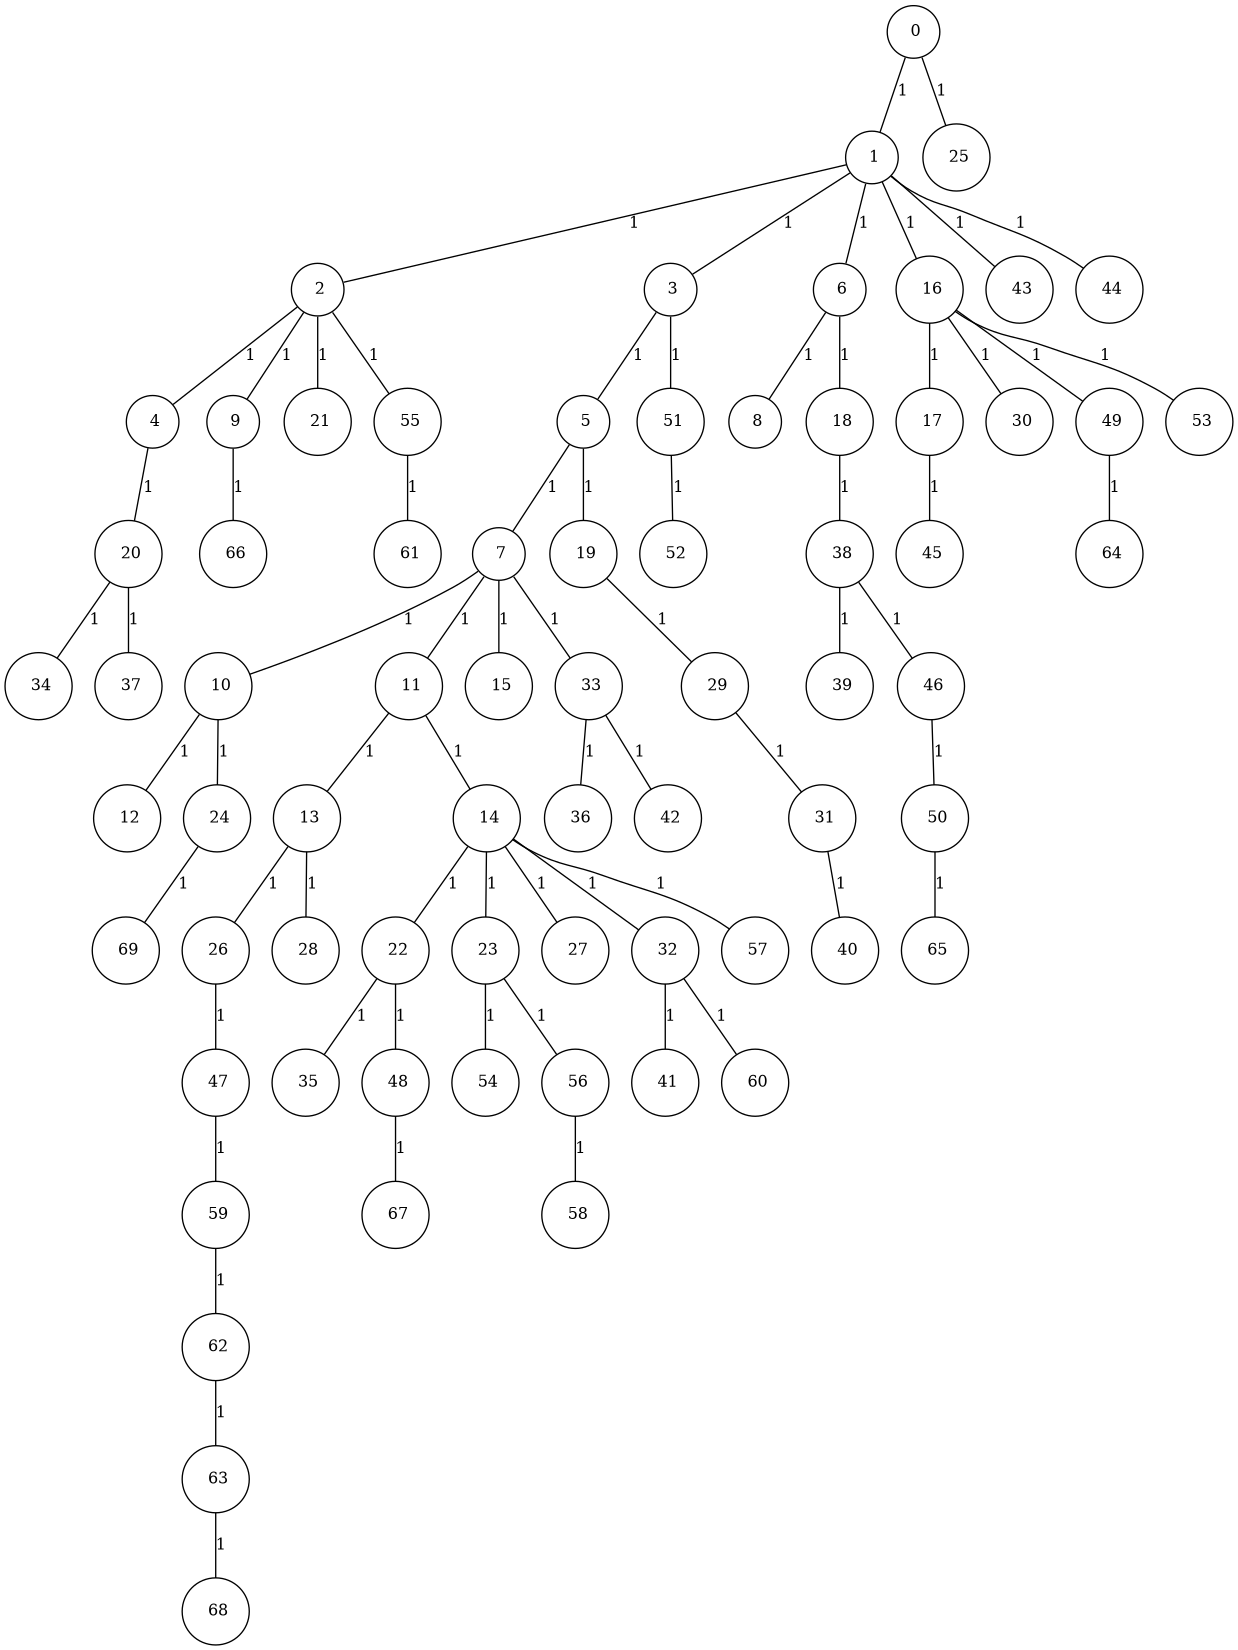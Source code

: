 graph G {
size="8.5,11;"
ratio = "expand;"
fixedsize="true;"
overlap="scale;"
node[shape=circle,width=.12,hight=.12,fontsize=12]
edge[fontsize=12]

0[label=" 0" color=black, pos="0.9214047,1.089655!"];
1[label=" 1" color=black, pos="2.9683947,1.0047265!"];
2[label=" 2" color=black, pos="2.2871895,1.2618859!"];
3[label=" 3" color=black, pos="2.0364959,2.3505053!"];
4[label=" 4" color=black, pos="0.28514918,2.6752551!"];
5[label=" 5" color=black, pos="1.6240596,1.4328732!"];
6[label=" 6" color=black, pos="1.9960415,0.92541952!"];
7[label=" 7" color=black, pos="2.2646238,0.291057!"];
8[label=" 8" color=black, pos="2.7297016,1.0069542!"];
9[label=" 9" color=black, pos="2.8895109,0.88634433!"];
10[label=" 10" color=black, pos="1.6391985,1.9253787!"];
11[label=" 11" color=black, pos="2.8700527,0.54772284!"];
12[label=" 12" color=black, pos="1.8286216,1.1129112!"];
13[label=" 13" color=black, pos="0.86078421,0.46124977!"];
14[label=" 14" color=black, pos="1.9095119,0.95611088!"];
15[label=" 15" color=black, pos="2.1876932,2.3601643!"];
16[label=" 16" color=black, pos="0.62787986,1.615491!"];
17[label=" 17" color=black, pos="2.3787992,1.6940911!"];
18[label=" 18" color=black, pos="2.6500656,1.6936921!"];
19[label=" 19" color=black, pos="1.8953537,1.6753201!"];
20[label=" 20" color=black, pos="2.4643929,0.17665643!"];
21[label=" 21" color=black, pos="0.33401578,2.1820029!"];
22[label=" 22" color=black, pos="0.024575495,1.4176634!"];
23[label=" 23" color=black, pos="1.3852816,0.1296634!"];
24[label=" 24" color=black, pos="1.1449462,2.5305522!"];
25[label=" 25" color=black, pos="1.2469897,2.541743!"];
26[label=" 26" color=black, pos="1.844113,2.4171736!"];
27[label=" 27" color=black, pos="1.47685,2.463442!"];
28[label=" 28" color=black, pos="2.8807251,2.26642!"];
29[label=" 29" color=black, pos="0.27800465,2.4582686!"];
30[label=" 30" color=black, pos="2.5865366,0.51484881!"];
31[label=" 31" color=black, pos="0.6537597,0.98497964!"];
32[label=" 32" color=black, pos="0.38966661,0.32245123!"];
33[label=" 33" color=black, pos="1.7401751,0.53371167!"];
34[label=" 34" color=black, pos="2.0996293,2.3237548!"];
35[label=" 35" color=black, pos="2.043379,2.5177222!"];
36[label=" 36" color=black, pos="1.4272953,2.138845!"];
37[label=" 37" color=black, pos="2.2325651,2.0078801!"];
38[label=" 38" color=black, pos="0.47304549,1.7909198!"];
39[label=" 39" color=black, pos="2.1672411,0.92551108!"];
40[label=" 40" color=black, pos="0.29143127,0.19356405!"];
41[label=" 41" color=black, pos="2.1121566,2.6158945!"];
42[label=" 42" color=black, pos="0.67816099,1.7882653!"];
43[label=" 43" color=black, pos="2.7268462,0.6456441!"];
44[label=" 44" color=black, pos="1.0901297,0.8594414!"];
45[label=" 45" color=black, pos="2.3816026,0.14179638!"];
46[label=" 46" color=black, pos="2.3900504,2.9814533!"];
47[label=" 47" color=black, pos="1.7086156,1.1141992!"];
48[label=" 48" color=black, pos="2.1549267,1.0316532!"];
49[label=" 49" color=black, pos="1.0350389,2.4788691!"];
50[label=" 50" color=black, pos="2.587197,1.4347399!"];
51[label=" 51" color=black, pos="1.5731219,0.46818462!"];
52[label=" 52" color=black, pos="2.8648731,2.9859463!"];
53[label=" 53" color=black, pos="0.1949475,2.1011237!"];
54[label=" 54" color=black, pos="0.060458876,2.1422893!"];
55[label=" 55" color=black, pos="0.98954131,1.7691214!"];
56[label=" 56" color=black, pos="1.5642517,2.4115512!"];
57[label=" 57" color=black, pos="2.4483223,1.3124906!"];
58[label=" 58" color=black, pos="1.1575547,1.3495625!"];
59[label=" 59" color=black, pos="0.8276146,0.39392811!"];
60[label=" 60" color=black, pos="2.1453731,2.9389633!"];
61[label=" 61" color=black, pos="0.50761713,2.9253185!"];
62[label=" 62" color=black, pos="2.122664,2.3371505!"];
63[label=" 63" color=black, pos="1.3240963,2.2566733!"];
64[label=" 64" color=black, pos="2.9070465,1.4876388!"];
65[label=" 65" color=black, pos="2.5586448,2.390888!"];
66[label=" 66" color=black, pos="1.54736,2.446876!"];
67[label=" 67" color=black, pos="1.5581976,0.067462255!"];
68[label=" 68" color=black, pos="0.22067854,0.043891283!"];
69[label=" 69" color=black, pos="2.0465127,1.2963717!"];
0--1[label="1"]
0--25[label="1"]
1--2[label="1"]
1--3[label="1"]
1--6[label="1"]
1--16[label="1"]
1--43[label="1"]
1--44[label="1"]
2--4[label="1"]
2--9[label="1"]
2--21[label="1"]
2--55[label="1"]
3--5[label="1"]
3--51[label="1"]
4--20[label="1"]
5--7[label="1"]
5--19[label="1"]
6--8[label="1"]
6--18[label="1"]
7--10[label="1"]
7--11[label="1"]
7--15[label="1"]
7--33[label="1"]
9--66[label="1"]
10--12[label="1"]
10--24[label="1"]
11--13[label="1"]
11--14[label="1"]
13--26[label="1"]
13--28[label="1"]
14--22[label="1"]
14--23[label="1"]
14--27[label="1"]
14--32[label="1"]
14--57[label="1"]
16--17[label="1"]
16--30[label="1"]
16--49[label="1"]
16--53[label="1"]
17--45[label="1"]
18--38[label="1"]
19--29[label="1"]
20--34[label="1"]
20--37[label="1"]
22--35[label="1"]
22--48[label="1"]
23--54[label="1"]
23--56[label="1"]
24--69[label="1"]
26--47[label="1"]
29--31[label="1"]
31--40[label="1"]
32--41[label="1"]
32--60[label="1"]
33--36[label="1"]
33--42[label="1"]
38--39[label="1"]
38--46[label="1"]
46--50[label="1"]
47--59[label="1"]
48--67[label="1"]
49--64[label="1"]
50--65[label="1"]
51--52[label="1"]
55--61[label="1"]
56--58[label="1"]
59--62[label="1"]
62--63[label="1"]
63--68[label="1"]

}
